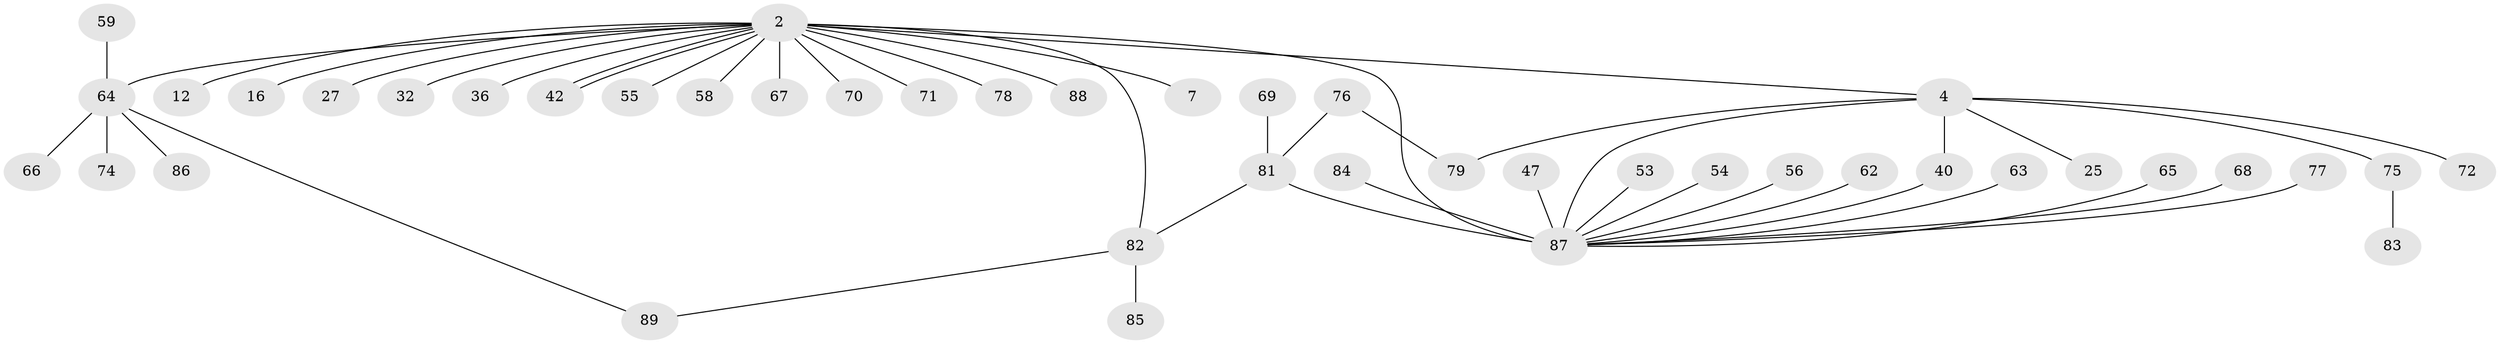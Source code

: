 // original degree distribution, {5: 0.033707865168539325, 32: 0.011235955056179775, 8: 0.02247191011235955, 10: 0.011235955056179775, 3: 0.14606741573033707, 1: 0.42696629213483145, 2: 0.3146067415730337, 4: 0.033707865168539325}
// Generated by graph-tools (version 1.1) at 2025/47/03/09/25 04:47:02]
// undirected, 44 vertices, 49 edges
graph export_dot {
graph [start="1"]
  node [color=gray90,style=filled];
  2;
  4;
  7;
  12;
  16 [super="+9+15"];
  25;
  27;
  32 [super="+21"];
  36;
  40 [super="+10"];
  42;
  47;
  53;
  54;
  55 [super="+14"];
  56;
  58;
  59;
  62;
  63;
  64 [super="+13+46+38+35"];
  65;
  66;
  67;
  68;
  69;
  70;
  71 [super="+49"];
  72 [super="+37"];
  74 [super="+6+11"];
  75;
  76;
  77;
  78 [super="+61"];
  79 [super="+73"];
  81 [super="+60+29+34+19+39+43"];
  82 [super="+1"];
  83;
  84;
  85;
  86;
  87 [super="+51+44+57+80"];
  88;
  89 [super="+31"];
  2 -- 4;
  2 -- 7;
  2 -- 12;
  2 -- 27;
  2 -- 36;
  2 -- 42;
  2 -- 42;
  2 -- 58;
  2 -- 64 [weight=5];
  2 -- 67;
  2 -- 70;
  2 -- 87 [weight=7];
  2 -- 88;
  2 -- 82;
  2 -- 16;
  2 -- 55;
  2 -- 32;
  2 -- 71;
  2 -- 78;
  4 -- 25;
  4 -- 40 [weight=2];
  4 -- 75;
  4 -- 87;
  4 -- 79;
  4 -- 72;
  40 -- 87;
  47 -- 87;
  53 -- 87;
  54 -- 87;
  56 -- 87;
  59 -- 64;
  62 -- 87;
  63 -- 87;
  64 -- 66;
  64 -- 86;
  64 -- 74;
  64 -- 89;
  65 -- 87;
  68 -- 87;
  69 -- 81;
  75 -- 83;
  76 -- 81;
  76 -- 79;
  77 -- 87;
  81 -- 82;
  81 -- 87;
  82 -- 85;
  82 -- 89;
  84 -- 87;
}
